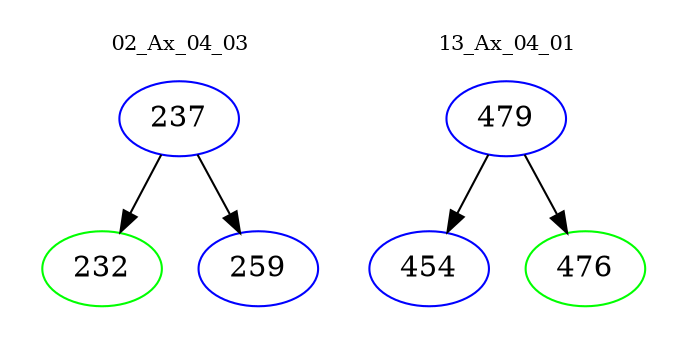 digraph{
subgraph cluster_0 {
color = white
label = "02_Ax_04_03";
fontsize=10;
T0_237 [label="237", color="blue"]
T0_237 -> T0_232 [color="black"]
T0_232 [label="232", color="green"]
T0_237 -> T0_259 [color="black"]
T0_259 [label="259", color="blue"]
}
subgraph cluster_1 {
color = white
label = "13_Ax_04_01";
fontsize=10;
T1_479 [label="479", color="blue"]
T1_479 -> T1_454 [color="black"]
T1_454 [label="454", color="blue"]
T1_479 -> T1_476 [color="black"]
T1_476 [label="476", color="green"]
}
}

